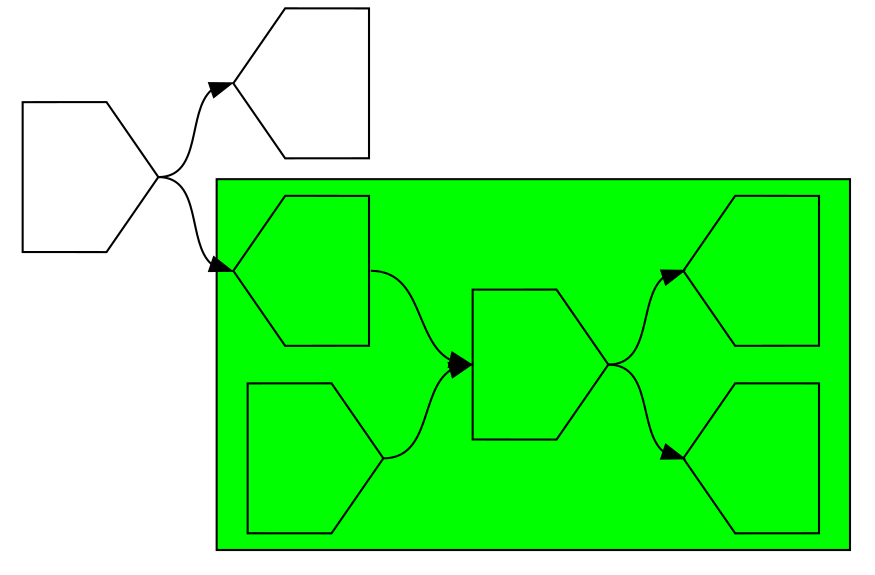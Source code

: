 digraph asm {
	rotate=90;
	edge [headport=n,tailport=s];
subgraph cluster_R6881_14486_7374_3570_6195 {
	6881 [label="",height=1,width=1,shape=house];
	14486 [label="",height=1,width=1,shape=invhouse];
	7374 [label="",height=1,width=1,shape=invhouse];
	3570 [label="",height=1,width=1,shape=house];
	6195 [label="",height=1,width=1,shape=house];
	style=filled;
	fillcolor=green;
}
	5071 [label="",height=1,width=1,shape=invhouse];
	10934 [label="",height=1,width=1,shape=house];
	6881 -> 7374
	7374 -> 3570
	7374 -> 6195
	14486 -> 7374
	5071 -> 6881
	5071 -> 10934
}